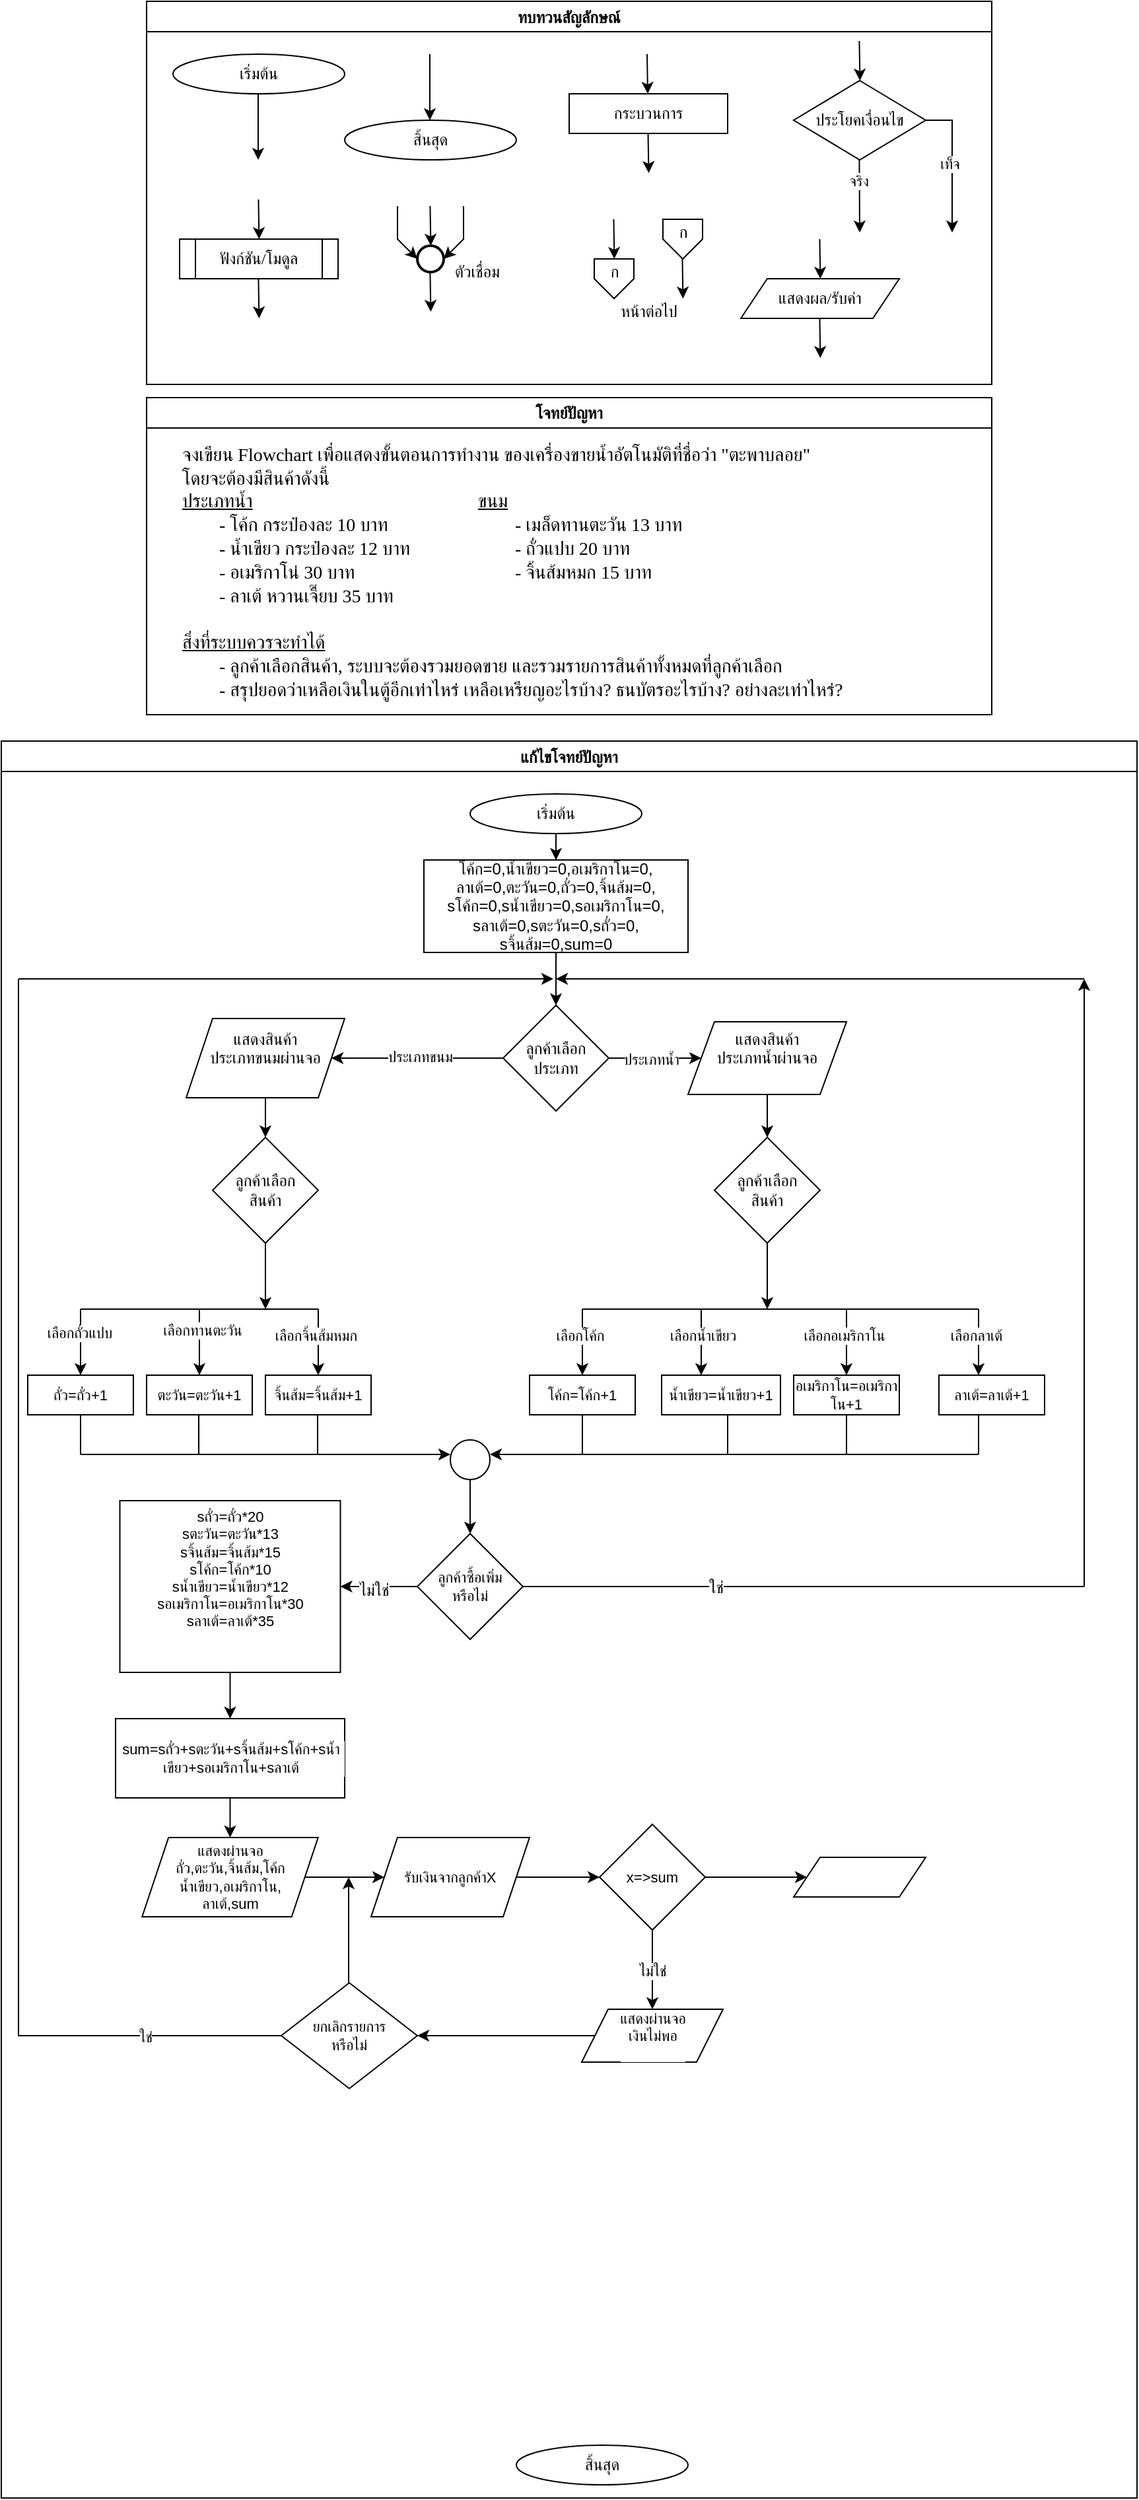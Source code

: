 <mxfile version="28.0.3">
  <diagram id="C5RBs43oDa-KdzZeNtuy" name="Page-1">
    <mxGraphModel dx="2670" dy="782" grid="1" gridSize="10" guides="1" tooltips="1" connect="1" arrows="1" fold="1" page="1" pageScale="1" pageWidth="1169" pageHeight="827" background="#ffffff" math="0" shadow="0">
      <root>
        <mxCell id="WIyWlLk6GJQsqaUBKTNV-0" />
        <mxCell id="WIyWlLk6GJQsqaUBKTNV-1" parent="WIyWlLk6GJQsqaUBKTNV-0" />
        <mxCell id="M7CGMbNuYNeq0SnUNNgH-6" value="ทบทวนสัญลักษณ์" style="swimlane;fontFamily=Sarabun;fontSource=https%3A%2F%2Ffonts.googleapis.com%2Fcss%3Ffamily%3DSarabun;" parent="WIyWlLk6GJQsqaUBKTNV-1" vertex="1">
          <mxGeometry x="-303" y="10" width="640" height="290" as="geometry" />
        </mxCell>
        <mxCell id="M7CGMbNuYNeq0SnUNNgH-2" value="&lt;font data-font-src=&quot;https://fonts.googleapis.com/css?family=Sarabun&quot; face=&quot;Sarabun&quot;&gt;เริ่มต้น&lt;/font&gt;" style="ellipse;whiteSpace=wrap;html=1;" parent="M7CGMbNuYNeq0SnUNNgH-6" vertex="1">
          <mxGeometry x="20" y="40" width="130" height="30" as="geometry" />
        </mxCell>
        <mxCell id="M7CGMbNuYNeq0SnUNNgH-5" value="" style="endArrow=classic;html=1;rounded=0;" parent="M7CGMbNuYNeq0SnUNNgH-6" edge="1">
          <mxGeometry width="50" height="50" relative="1" as="geometry">
            <mxPoint x="84.5" y="70" as="sourcePoint" />
            <mxPoint x="84.5" y="120" as="targetPoint" />
          </mxGeometry>
        </mxCell>
        <mxCell id="M7CGMbNuYNeq0SnUNNgH-3" value="&lt;font face=&quot;Sarabun&quot;&gt;สิ้นสุด&lt;/font&gt;" style="ellipse;whiteSpace=wrap;html=1;" parent="M7CGMbNuYNeq0SnUNNgH-6" vertex="1">
          <mxGeometry x="150" y="90" width="130" height="30" as="geometry" />
        </mxCell>
        <mxCell id="M7CGMbNuYNeq0SnUNNgH-4" value="" style="endArrow=classic;html=1;rounded=0;" parent="M7CGMbNuYNeq0SnUNNgH-6" edge="1">
          <mxGeometry width="50" height="50" relative="1" as="geometry">
            <mxPoint x="214.5" y="40" as="sourcePoint" />
            <mxPoint x="214.5" y="90" as="targetPoint" />
          </mxGeometry>
        </mxCell>
        <mxCell id="mvioNwK95yMqdUQ73LqQ-0" value="กระบวนการ" style="rounded=0;whiteSpace=wrap;html=1;fontFamily=Sarabun;fontSource=https%3A%2F%2Ffonts.googleapis.com%2Fcss%3Ffamily%3DSarabun;" parent="M7CGMbNuYNeq0SnUNNgH-6" vertex="1">
          <mxGeometry x="320" y="70" width="120" height="30" as="geometry" />
        </mxCell>
        <mxCell id="mvioNwK95yMqdUQ73LqQ-1" value="" style="endArrow=classic;html=1;rounded=0;" parent="M7CGMbNuYNeq0SnUNNgH-6" edge="1">
          <mxGeometry width="50" height="50" relative="1" as="geometry">
            <mxPoint x="379" y="40" as="sourcePoint" />
            <mxPoint x="379.5" y="70" as="targetPoint" />
          </mxGeometry>
        </mxCell>
        <mxCell id="mvioNwK95yMqdUQ73LqQ-2" value="" style="endArrow=classic;html=1;rounded=0;" parent="M7CGMbNuYNeq0SnUNNgH-6" edge="1">
          <mxGeometry width="50" height="50" relative="1" as="geometry">
            <mxPoint x="379.75" y="100" as="sourcePoint" />
            <mxPoint x="380.25" y="130" as="targetPoint" />
          </mxGeometry>
        </mxCell>
        <mxCell id="mvioNwK95yMqdUQ73LqQ-3" value="ประโยคเงื่อนไข" style="rhombus;whiteSpace=wrap;html=1;fontFamily=Sarabun;fontSource=https%3A%2F%2Ffonts.googleapis.com%2Fcss%3Ffamily%3DSarabun;" parent="M7CGMbNuYNeq0SnUNNgH-6" vertex="1">
          <mxGeometry x="490" y="60" width="100" height="60" as="geometry" />
        </mxCell>
        <mxCell id="mvioNwK95yMqdUQ73LqQ-4" value="" style="endArrow=classic;html=1;rounded=0;" parent="M7CGMbNuYNeq0SnUNNgH-6" edge="1">
          <mxGeometry width="50" height="50" relative="1" as="geometry">
            <mxPoint x="539.71" y="30" as="sourcePoint" />
            <mxPoint x="540.21" y="60" as="targetPoint" />
          </mxGeometry>
        </mxCell>
        <mxCell id="mvioNwK95yMqdUQ73LqQ-5" value="" style="endArrow=classic;html=1;rounded=0;" parent="M7CGMbNuYNeq0SnUNNgH-6" edge="1">
          <mxGeometry width="50" height="50" relative="1" as="geometry">
            <mxPoint x="539.71" y="120" as="sourcePoint" />
            <mxPoint x="540" y="175" as="targetPoint" />
          </mxGeometry>
        </mxCell>
        <mxCell id="mvioNwK95yMqdUQ73LqQ-7" value="จริง" style="edgeLabel;html=1;align=center;verticalAlign=middle;resizable=0;points=[];fontFamily=Sarabun;fontSource=https%3A%2F%2Ffonts.googleapis.com%2Fcss%3Ffamily%3DSarabun;" parent="mvioNwK95yMqdUQ73LqQ-5" vertex="1" connectable="0">
          <mxGeometry x="-0.414" y="-1" relative="1" as="geometry">
            <mxPoint as="offset" />
          </mxGeometry>
        </mxCell>
        <mxCell id="mvioNwK95yMqdUQ73LqQ-6" value="" style="endArrow=classic;html=1;rounded=0;exitX=1;exitY=0.5;exitDx=0;exitDy=0;" parent="M7CGMbNuYNeq0SnUNNgH-6" source="mvioNwK95yMqdUQ73LqQ-3" edge="1">
          <mxGeometry width="50" height="50" relative="1" as="geometry">
            <mxPoint x="620" y="95" as="sourcePoint" />
            <mxPoint x="610" y="175" as="targetPoint" />
            <Array as="points">
              <mxPoint x="610" y="90" />
            </Array>
          </mxGeometry>
        </mxCell>
        <mxCell id="mvioNwK95yMqdUQ73LqQ-8" value="&lt;font data-font-src=&quot;https://fonts.googleapis.com/css?family=Sarabun&quot; face=&quot;Sarabun&quot;&gt;เท็จ&lt;/font&gt;" style="edgeLabel;html=1;align=center;verticalAlign=middle;resizable=0;points=[];" parent="mvioNwK95yMqdUQ73LqQ-6" vertex="1" connectable="0">
          <mxGeometry x="-0.002" y="-2" relative="1" as="geometry">
            <mxPoint as="offset" />
          </mxGeometry>
        </mxCell>
        <mxCell id="mvioNwK95yMqdUQ73LqQ-9" value="&lt;font data-font-src=&quot;https://fonts.googleapis.com/css?family=Sarabun&quot; face=&quot;Sarabun&quot;&gt;ฟังก์ชัน/โมดูล&lt;/font&gt;" style="shape=process;whiteSpace=wrap;html=1;backgroundOutline=1;" parent="M7CGMbNuYNeq0SnUNNgH-6" vertex="1">
          <mxGeometry x="25" y="180" width="120" height="30" as="geometry" />
        </mxCell>
        <mxCell id="mvioNwK95yMqdUQ73LqQ-11" value="" style="endArrow=classic;html=1;rounded=0;" parent="M7CGMbNuYNeq0SnUNNgH-6" edge="1">
          <mxGeometry width="50" height="50" relative="1" as="geometry">
            <mxPoint x="84.71" y="150" as="sourcePoint" />
            <mxPoint x="85.21" y="180" as="targetPoint" />
          </mxGeometry>
        </mxCell>
        <mxCell id="mvioNwK95yMqdUQ73LqQ-12" value="" style="endArrow=classic;html=1;rounded=0;" parent="M7CGMbNuYNeq0SnUNNgH-6" edge="1">
          <mxGeometry width="50" height="50" relative="1" as="geometry">
            <mxPoint x="84.71" y="210" as="sourcePoint" />
            <mxPoint x="85.21" y="240" as="targetPoint" />
          </mxGeometry>
        </mxCell>
        <mxCell id="mvioNwK95yMqdUQ73LqQ-13" value="" style="strokeWidth=2;html=1;shape=mxgraph.flowchart.start_2;whiteSpace=wrap;" parent="M7CGMbNuYNeq0SnUNNgH-6" vertex="1">
          <mxGeometry x="205" y="185" width="20" height="20" as="geometry" />
        </mxCell>
        <mxCell id="mvioNwK95yMqdUQ73LqQ-16" value="" style="endArrow=classic;html=1;rounded=0;" parent="M7CGMbNuYNeq0SnUNNgH-6" edge="1">
          <mxGeometry width="50" height="50" relative="1" as="geometry">
            <mxPoint x="214.71" y="155" as="sourcePoint" />
            <mxPoint x="215.21" y="185" as="targetPoint" />
          </mxGeometry>
        </mxCell>
        <mxCell id="mvioNwK95yMqdUQ73LqQ-17" value="" style="endArrow=classic;html=1;rounded=0;entryX=0;entryY=0.5;entryDx=0;entryDy=0;entryPerimeter=0;" parent="M7CGMbNuYNeq0SnUNNgH-6" target="mvioNwK95yMqdUQ73LqQ-13" edge="1">
          <mxGeometry width="50" height="50" relative="1" as="geometry">
            <mxPoint x="190.0" y="155" as="sourcePoint" />
            <mxPoint x="190.5" y="185" as="targetPoint" />
            <Array as="points">
              <mxPoint x="190" y="180" />
            </Array>
          </mxGeometry>
        </mxCell>
        <mxCell id="mvioNwK95yMqdUQ73LqQ-18" value="" style="endArrow=classic;html=1;rounded=0;entryX=1;entryY=0.5;entryDx=0;entryDy=0;entryPerimeter=0;" parent="M7CGMbNuYNeq0SnUNNgH-6" target="mvioNwK95yMqdUQ73LqQ-13" edge="1">
          <mxGeometry width="50" height="50" relative="1" as="geometry">
            <mxPoint x="240.0" y="155" as="sourcePoint" />
            <mxPoint x="240.5" y="185" as="targetPoint" />
            <Array as="points">
              <mxPoint x="240" y="180" />
            </Array>
          </mxGeometry>
        </mxCell>
        <mxCell id="mvioNwK95yMqdUQ73LqQ-19" value="" style="endArrow=classic;html=1;rounded=0;" parent="M7CGMbNuYNeq0SnUNNgH-6" edge="1">
          <mxGeometry width="50" height="50" relative="1" as="geometry">
            <mxPoint x="214.71" y="205" as="sourcePoint" />
            <mxPoint x="215.21" y="235" as="targetPoint" />
          </mxGeometry>
        </mxCell>
        <mxCell id="mvioNwK95yMqdUQ73LqQ-20" value="&lt;font data-font-src=&quot;https://fonts.googleapis.com/css?family=Sarabun&quot; face=&quot;Sarabun&quot;&gt;ตัวเชื่อม&lt;/font&gt;" style="text;html=1;align=center;verticalAlign=middle;resizable=0;points=[];autosize=1;strokeColor=none;fillColor=none;" parent="M7CGMbNuYNeq0SnUNNgH-6" vertex="1">
          <mxGeometry x="220" y="190" width="60" height="30" as="geometry" />
        </mxCell>
        <mxCell id="mvioNwK95yMqdUQ73LqQ-25" value="" style="endArrow=classic;html=1;rounded=0;" parent="M7CGMbNuYNeq0SnUNNgH-6" edge="1">
          <mxGeometry width="50" height="50" relative="1" as="geometry">
            <mxPoint x="353.71" y="165" as="sourcePoint" />
            <mxPoint x="354.21" y="195" as="targetPoint" />
          </mxGeometry>
        </mxCell>
        <mxCell id="mvioNwK95yMqdUQ73LqQ-21" value="" style="verticalLabelPosition=bottom;verticalAlign=top;html=1;shape=offPageConnector;rounded=0;size=0.5;" parent="M7CGMbNuYNeq0SnUNNgH-6" vertex="1">
          <mxGeometry x="339" y="195" width="30" height="30" as="geometry" />
        </mxCell>
        <mxCell id="mvioNwK95yMqdUQ73LqQ-26" value="" style="endArrow=classic;html=1;rounded=0;" parent="M7CGMbNuYNeq0SnUNNgH-6" edge="1">
          <mxGeometry width="50" height="50" relative="1" as="geometry">
            <mxPoint x="405.71" y="195" as="sourcePoint" />
            <mxPoint x="406.21" y="225" as="targetPoint" />
          </mxGeometry>
        </mxCell>
        <mxCell id="mvioNwK95yMqdUQ73LqQ-27" value="" style="verticalLabelPosition=bottom;verticalAlign=top;html=1;shape=offPageConnector;rounded=0;size=0.5;" parent="M7CGMbNuYNeq0SnUNNgH-6" vertex="1">
          <mxGeometry x="391" y="165" width="30" height="30" as="geometry" />
        </mxCell>
        <mxCell id="mvioNwK95yMqdUQ73LqQ-28" value="หน้าต่อไป" style="text;html=1;align=center;verticalAlign=middle;resizable=0;points=[];autosize=1;strokeColor=none;fillColor=none;fontFamily=Sarabun;fontSource=https%3A%2F%2Ffonts.googleapis.com%2Fcss%3Ffamily%3DSarabun;" parent="M7CGMbNuYNeq0SnUNNgH-6" vertex="1">
          <mxGeometry x="345" y="220" width="70" height="30" as="geometry" />
        </mxCell>
        <mxCell id="mvioNwK95yMqdUQ73LqQ-29" value="ก" style="text;html=1;align=center;verticalAlign=middle;resizable=0;points=[];autosize=1;strokeColor=none;fillColor=none;fontFamily=Sarabun;fontSource=https%3A%2F%2Ffonts.googleapis.com%2Fcss%3Ffamily%3DSarabun;" parent="M7CGMbNuYNeq0SnUNNgH-6" vertex="1">
          <mxGeometry x="339" y="190" width="30" height="30" as="geometry" />
        </mxCell>
        <mxCell id="mvioNwK95yMqdUQ73LqQ-30" value="ก" style="text;html=1;align=center;verticalAlign=middle;resizable=0;points=[];autosize=1;strokeColor=none;fillColor=none;fontFamily=Sarabun;fontSource=https%3A%2F%2Ffonts.googleapis.com%2Fcss%3Ffamily%3DSarabun;" parent="M7CGMbNuYNeq0SnUNNgH-6" vertex="1">
          <mxGeometry x="391" y="160" width="30" height="30" as="geometry" />
        </mxCell>
        <mxCell id="mvioNwK95yMqdUQ73LqQ-32" value="แสดงผล/รับค่า" style="shape=parallelogram;perimeter=parallelogramPerimeter;whiteSpace=wrap;html=1;fixedSize=1;fontFamily=Sarabun;fontSource=https%3A%2F%2Ffonts.googleapis.com%2Fcss%3Ffamily%3DSarabun;" parent="M7CGMbNuYNeq0SnUNNgH-6" vertex="1">
          <mxGeometry x="450" y="210" width="120" height="30" as="geometry" />
        </mxCell>
        <mxCell id="mvioNwK95yMqdUQ73LqQ-33" value="" style="endArrow=classic;html=1;rounded=0;" parent="M7CGMbNuYNeq0SnUNNgH-6" edge="1">
          <mxGeometry width="50" height="50" relative="1" as="geometry">
            <mxPoint x="509.71" y="180" as="sourcePoint" />
            <mxPoint x="510.21" y="210" as="targetPoint" />
          </mxGeometry>
        </mxCell>
        <mxCell id="mvioNwK95yMqdUQ73LqQ-34" value="" style="endArrow=classic;html=1;rounded=0;" parent="M7CGMbNuYNeq0SnUNNgH-6" edge="1">
          <mxGeometry width="50" height="50" relative="1" as="geometry">
            <mxPoint x="509.71" y="240" as="sourcePoint" />
            <mxPoint x="510.21" y="270" as="targetPoint" />
          </mxGeometry>
        </mxCell>
        <mxCell id="mvioNwK95yMqdUQ73LqQ-36" value="แก้ไขโจทย์ปัญหา" style="swimlane;fontFamily=Sarabun;fontSource=https%3A%2F%2Ffonts.googleapis.com%2Fcss%3Ffamily%3DSarabun;" parent="WIyWlLk6GJQsqaUBKTNV-1" vertex="1">
          <mxGeometry x="-413" y="570" width="860" height="1330" as="geometry" />
        </mxCell>
        <mxCell id="Q01VdsWNW5kN2ETH4xm1-1" value="" style="edgeStyle=orthogonalEdgeStyle;rounded=0;orthogonalLoop=1;jettySize=auto;html=1;" edge="1" parent="mvioNwK95yMqdUQ73LqQ-36" source="mvioNwK95yMqdUQ73LqQ-35" target="Q01VdsWNW5kN2ETH4xm1-0">
          <mxGeometry relative="1" as="geometry" />
        </mxCell>
        <mxCell id="mvioNwK95yMqdUQ73LqQ-35" value="&lt;font data-font-src=&quot;https://fonts.googleapis.com/css?family=Sarabun&quot; face=&quot;Sarabun&quot;&gt;เริ่มต้น&lt;/font&gt;" style="ellipse;whiteSpace=wrap;html=1;" parent="mvioNwK95yMqdUQ73LqQ-36" vertex="1">
          <mxGeometry x="355" y="40" width="130" height="30" as="geometry" />
        </mxCell>
        <mxCell id="mvioNwK95yMqdUQ73LqQ-69" value="&lt;font face=&quot;Sarabun&quot;&gt;สิ้นสุด&lt;/font&gt;" style="ellipse;whiteSpace=wrap;html=1;" parent="mvioNwK95yMqdUQ73LqQ-36" vertex="1">
          <mxGeometry x="390" y="1290" width="130" height="30" as="geometry" />
        </mxCell>
        <mxCell id="Q01VdsWNW5kN2ETH4xm1-3" value="" style="edgeStyle=orthogonalEdgeStyle;rounded=0;orthogonalLoop=1;jettySize=auto;html=1;" edge="1" parent="mvioNwK95yMqdUQ73LqQ-36" source="Q01VdsWNW5kN2ETH4xm1-0" target="Q01VdsWNW5kN2ETH4xm1-2">
          <mxGeometry relative="1" as="geometry" />
        </mxCell>
        <mxCell id="Q01VdsWNW5kN2ETH4xm1-0" value="&lt;div&gt;&lt;br&gt;&lt;/div&gt;&lt;div&gt;&lt;span style=&quot;background-color: transparent; color: light-dark(rgb(0, 0, 0), rgb(255, 255, 255));&quot;&gt;โค้ก=0,&lt;/span&gt;&lt;span style=&quot;background-color: transparent; color: light-dark(rgb(0, 0, 0), rgb(255, 255, 255));&quot;&gt;น้ำเขียว=0,&lt;/span&gt;&lt;span style=&quot;background-color: transparent; color: light-dark(rgb(0, 0, 0), rgb(255, 255, 255));&quot;&gt;อเมริกาโน=0,&lt;/span&gt;&lt;/div&gt;&lt;div&gt;ลาเต้=0,ตะวัน=0,ถั่ว=0,จิ้นส้ม=0,&lt;/div&gt;&lt;div&gt;sโค้ก=0,sน้ำเขียว=0,sอเมริกาโน=0,&lt;/div&gt;&lt;div&gt;sลาเต้=0,sตะวัน=0,sถั่ว=0,&lt;/div&gt;&lt;div&gt;sจิ้นส้ม=0,sum=0&lt;/div&gt;&lt;div&gt;&lt;div&gt;&lt;div&gt;&lt;br&gt;&lt;/div&gt;&lt;/div&gt;&lt;/div&gt;" style="whiteSpace=wrap;html=1;" vertex="1" parent="mvioNwK95yMqdUQ73LqQ-36">
          <mxGeometry x="320" y="90" width="200" height="70" as="geometry" />
        </mxCell>
        <mxCell id="Q01VdsWNW5kN2ETH4xm1-8" value="" style="edgeStyle=orthogonalEdgeStyle;rounded=0;orthogonalLoop=1;jettySize=auto;html=1;" edge="1" parent="mvioNwK95yMqdUQ73LqQ-36" source="Q01VdsWNW5kN2ETH4xm1-2" target="Q01VdsWNW5kN2ETH4xm1-7">
          <mxGeometry relative="1" as="geometry" />
        </mxCell>
        <mxCell id="Q01VdsWNW5kN2ETH4xm1-9" value="ประเภทขนม" style="edgeLabel;html=1;align=center;verticalAlign=middle;resizable=0;points=[];" vertex="1" connectable="0" parent="Q01VdsWNW5kN2ETH4xm1-8">
          <mxGeometry x="-0.029" y="-1" relative="1" as="geometry">
            <mxPoint as="offset" />
          </mxGeometry>
        </mxCell>
        <mxCell id="Q01VdsWNW5kN2ETH4xm1-65" value="" style="edgeStyle=none;shape=connector;rounded=0;orthogonalLoop=1;jettySize=auto;html=1;strokeColor=default;align=center;verticalAlign=middle;fontFamily=Helvetica;fontSize=11;fontColor=default;labelBackgroundColor=default;endArrow=classic;endFill=1;" edge="1" parent="mvioNwK95yMqdUQ73LqQ-36" source="Q01VdsWNW5kN2ETH4xm1-2" target="Q01VdsWNW5kN2ETH4xm1-64">
          <mxGeometry relative="1" as="geometry" />
        </mxCell>
        <mxCell id="Q01VdsWNW5kN2ETH4xm1-87" value="ประเภทน้ำ" style="edgeLabel;html=1;align=center;verticalAlign=middle;resizable=0;points=[];fontFamily=Helvetica;fontSize=11;fontColor=default;labelBackgroundColor=default;" vertex="1" connectable="0" parent="Q01VdsWNW5kN2ETH4xm1-65">
          <mxGeometry x="-0.086" y="-1" relative="1" as="geometry">
            <mxPoint as="offset" />
          </mxGeometry>
        </mxCell>
        <mxCell id="Q01VdsWNW5kN2ETH4xm1-2" value="ลูกค้าเลือก&lt;div&gt;ประเภท&lt;/div&gt;" style="rhombus;whiteSpace=wrap;html=1;" vertex="1" parent="mvioNwK95yMqdUQ73LqQ-36">
          <mxGeometry x="380" y="200" width="80" height="80" as="geometry" />
        </mxCell>
        <mxCell id="Q01VdsWNW5kN2ETH4xm1-11" value="" style="edgeStyle=orthogonalEdgeStyle;rounded=0;orthogonalLoop=1;jettySize=auto;html=1;" edge="1" parent="mvioNwK95yMqdUQ73LqQ-36" source="Q01VdsWNW5kN2ETH4xm1-7" target="Q01VdsWNW5kN2ETH4xm1-10">
          <mxGeometry relative="1" as="geometry" />
        </mxCell>
        <mxCell id="Q01VdsWNW5kN2ETH4xm1-7" value="แสดงสินค้า&lt;div&gt;ประเภทขนมผ่านจอ&lt;div&gt;&lt;br&gt;&lt;/div&gt;&lt;/div&gt;" style="shape=parallelogram;perimeter=parallelogramPerimeter;whiteSpace=wrap;html=1;fixedSize=1;" vertex="1" parent="mvioNwK95yMqdUQ73LqQ-36">
          <mxGeometry x="140" y="210" width="120" height="60" as="geometry" />
        </mxCell>
        <mxCell id="Q01VdsWNW5kN2ETH4xm1-10" value="&lt;div&gt;&lt;br&gt;&lt;/div&gt;ลูกค้าเลือก&lt;div&gt;สินค้า&lt;br&gt;&lt;div&gt;&lt;br&gt;&lt;/div&gt;&lt;/div&gt;" style="rhombus;whiteSpace=wrap;html=1;" vertex="1" parent="mvioNwK95yMqdUQ73LqQ-36">
          <mxGeometry x="160" y="300" width="80" height="80" as="geometry" />
        </mxCell>
        <mxCell id="Q01VdsWNW5kN2ETH4xm1-22" value="" style="edgeStyle=orthogonalEdgeStyle;rounded=0;orthogonalLoop=1;jettySize=auto;html=1;" edge="1" parent="mvioNwK95yMqdUQ73LqQ-36" source="Q01VdsWNW5kN2ETH4xm1-10">
          <mxGeometry relative="1" as="geometry">
            <mxPoint x="200" y="430" as="targetPoint" />
          </mxGeometry>
        </mxCell>
        <mxCell id="Q01VdsWNW5kN2ETH4xm1-38" value="" style="endArrow=none;html=1;rounded=0;" edge="1" parent="mvioNwK95yMqdUQ73LqQ-36">
          <mxGeometry width="50" height="50" relative="1" as="geometry">
            <mxPoint x="60" y="430" as="sourcePoint" />
            <mxPoint x="240" y="430" as="targetPoint" />
            <Array as="points" />
          </mxGeometry>
        </mxCell>
        <mxCell id="Q01VdsWNW5kN2ETH4xm1-39" value="" style="endArrow=classic;html=1;rounded=0;" edge="1" parent="mvioNwK95yMqdUQ73LqQ-36" target="Q01VdsWNW5kN2ETH4xm1-43">
          <mxGeometry width="50" height="50" relative="1" as="geometry">
            <mxPoint x="60" y="430" as="sourcePoint" />
            <mxPoint x="60" y="470" as="targetPoint" />
            <Array as="points">
              <mxPoint x="60" y="470" />
            </Array>
          </mxGeometry>
        </mxCell>
        <mxCell id="Q01VdsWNW5kN2ETH4xm1-52" value="เลือกถั่วแปบ" style="edgeLabel;html=1;align=center;verticalAlign=middle;resizable=0;points=[];fontFamily=Helvetica;fontSize=11;fontColor=default;labelBackgroundColor=default;" vertex="1" connectable="0" parent="Q01VdsWNW5kN2ETH4xm1-39">
          <mxGeometry x="-0.28" y="-1" relative="1" as="geometry">
            <mxPoint as="offset" />
          </mxGeometry>
        </mxCell>
        <mxCell id="Q01VdsWNW5kN2ETH4xm1-41" value="" style="endArrow=classic;html=1;rounded=0;" edge="1" parent="mvioNwK95yMqdUQ73LqQ-36" target="Q01VdsWNW5kN2ETH4xm1-45">
          <mxGeometry width="50" height="50" relative="1" as="geometry">
            <mxPoint x="150" y="430" as="sourcePoint" />
            <mxPoint x="140" y="470" as="targetPoint" />
            <Array as="points">
              <mxPoint x="150" y="440" />
              <mxPoint x="150" y="460" />
            </Array>
          </mxGeometry>
        </mxCell>
        <mxCell id="Q01VdsWNW5kN2ETH4xm1-53" value="เลือกทานตะวัน" style="edgeLabel;html=1;align=center;verticalAlign=middle;resizable=0;points=[];fontFamily=Helvetica;fontSize=11;fontColor=default;labelBackgroundColor=default;" vertex="1" connectable="0" parent="Q01VdsWNW5kN2ETH4xm1-41">
          <mxGeometry x="-0.36" y="2" relative="1" as="geometry">
            <mxPoint as="offset" />
          </mxGeometry>
        </mxCell>
        <mxCell id="Q01VdsWNW5kN2ETH4xm1-42" value="" style="endArrow=classic;html=1;rounded=0;" edge="1" parent="mvioNwK95yMqdUQ73LqQ-36" target="Q01VdsWNW5kN2ETH4xm1-51">
          <mxGeometry width="50" height="50" relative="1" as="geometry">
            <mxPoint x="240" y="430" as="sourcePoint" />
            <mxPoint x="240" y="470" as="targetPoint" />
            <Array as="points">
              <mxPoint x="240" y="470" />
            </Array>
          </mxGeometry>
        </mxCell>
        <mxCell id="Q01VdsWNW5kN2ETH4xm1-54" value="เลือกจิ้นส้มหมก" style="edgeLabel;html=1;align=center;verticalAlign=middle;resizable=0;points=[];fontFamily=Helvetica;fontSize=11;fontColor=default;labelBackgroundColor=default;" vertex="1" connectable="0" parent="Q01VdsWNW5kN2ETH4xm1-42">
          <mxGeometry x="-0.2" y="-2" relative="1" as="geometry">
            <mxPoint as="offset" />
          </mxGeometry>
        </mxCell>
        <mxCell id="Q01VdsWNW5kN2ETH4xm1-89" value="" style="edgeStyle=none;shape=connector;rounded=0;orthogonalLoop=1;jettySize=auto;html=1;strokeColor=default;align=center;verticalAlign=middle;fontFamily=Helvetica;fontSize=11;fontColor=default;labelBackgroundColor=default;endArrow=none;fontStyle=1" edge="1" parent="mvioNwK95yMqdUQ73LqQ-36" source="Q01VdsWNW5kN2ETH4xm1-43">
          <mxGeometry relative="1" as="geometry">
            <mxPoint x="60" y="540" as="targetPoint" />
          </mxGeometry>
        </mxCell>
        <mxCell id="Q01VdsWNW5kN2ETH4xm1-43" value="ถั่ว=ถั่ว+1" style="rounded=0;whiteSpace=wrap;html=1;fontFamily=Helvetica;fontSize=11;fontColor=default;labelBackgroundColor=default;" vertex="1" parent="mvioNwK95yMqdUQ73LqQ-36">
          <mxGeometry x="20" y="480" width="80" height="30" as="geometry" />
        </mxCell>
        <mxCell id="Q01VdsWNW5kN2ETH4xm1-45" value="ตะวัน=ตะวัน+1" style="rounded=0;whiteSpace=wrap;html=1;fontFamily=Helvetica;fontSize=11;fontColor=default;labelBackgroundColor=default;" vertex="1" parent="mvioNwK95yMqdUQ73LqQ-36">
          <mxGeometry x="110" y="480" width="80" height="30" as="geometry" />
        </mxCell>
        <mxCell id="Q01VdsWNW5kN2ETH4xm1-51" value="จิ้นส้ม=จิ้นส้ม+1" style="rounded=0;whiteSpace=wrap;html=1;fontFamily=Helvetica;fontSize=11;fontColor=default;labelBackgroundColor=default;" vertex="1" parent="mvioNwK95yMqdUQ73LqQ-36">
          <mxGeometry x="200" y="480" width="80" height="30" as="geometry" />
        </mxCell>
        <mxCell id="Q01VdsWNW5kN2ETH4xm1-67" value="" style="edgeStyle=none;shape=connector;rounded=0;orthogonalLoop=1;jettySize=auto;html=1;strokeColor=default;align=center;verticalAlign=middle;fontFamily=Helvetica;fontSize=11;fontColor=default;labelBackgroundColor=default;endArrow=classic;endFill=1;" edge="1" parent="mvioNwK95yMqdUQ73LqQ-36" source="Q01VdsWNW5kN2ETH4xm1-64" target="Q01VdsWNW5kN2ETH4xm1-66">
          <mxGeometry relative="1" as="geometry" />
        </mxCell>
        <mxCell id="Q01VdsWNW5kN2ETH4xm1-64" value="&lt;div&gt;&lt;span style=&quot;background-color: transparent; color: light-dark(rgb(0, 0, 0), rgb(255, 255, 255));&quot;&gt;แสดงสินค้า&lt;/span&gt;&lt;/div&gt;&lt;div&gt;&lt;span style=&quot;background-color: transparent; color: light-dark(rgb(0, 0, 0), rgb(255, 255, 255));&quot;&gt;ประเภทน้ำผ่านจอ&lt;/span&gt;&lt;/div&gt;&lt;div&gt;&lt;br&gt;&lt;/div&gt;" style="shape=parallelogram;perimeter=parallelogramPerimeter;whiteSpace=wrap;html=1;fixedSize=1;" vertex="1" parent="mvioNwK95yMqdUQ73LqQ-36">
          <mxGeometry x="520" y="212.5" width="120" height="55" as="geometry" />
        </mxCell>
        <mxCell id="Q01VdsWNW5kN2ETH4xm1-69" value="" style="edgeStyle=none;shape=connector;rounded=0;orthogonalLoop=1;jettySize=auto;html=1;strokeColor=default;align=center;verticalAlign=middle;fontFamily=Helvetica;fontSize=11;fontColor=default;labelBackgroundColor=default;endArrow=classic;endFill=1;" edge="1" parent="mvioNwK95yMqdUQ73LqQ-36" source="Q01VdsWNW5kN2ETH4xm1-66">
          <mxGeometry relative="1" as="geometry">
            <mxPoint x="580" y="430" as="targetPoint" />
          </mxGeometry>
        </mxCell>
        <mxCell id="Q01VdsWNW5kN2ETH4xm1-66" value="ลูกค้าเลือก&lt;div&gt;สินค้า&lt;/div&gt;" style="rhombus;whiteSpace=wrap;html=1;" vertex="1" parent="mvioNwK95yMqdUQ73LqQ-36">
          <mxGeometry x="540" y="300" width="80" height="80" as="geometry" />
        </mxCell>
        <mxCell id="Q01VdsWNW5kN2ETH4xm1-70" value="" style="endArrow=none;html=1;rounded=0;" edge="1" parent="mvioNwK95yMqdUQ73LqQ-36">
          <mxGeometry width="50" height="50" relative="1" as="geometry">
            <mxPoint x="440" y="430" as="sourcePoint" />
            <mxPoint x="740" y="430" as="targetPoint" />
            <Array as="points" />
          </mxGeometry>
        </mxCell>
        <mxCell id="Q01VdsWNW5kN2ETH4xm1-73" value="" style="endArrow=classic;html=1;rounded=0;" edge="1" parent="mvioNwK95yMqdUQ73LqQ-36">
          <mxGeometry width="50" height="50" relative="1" as="geometry">
            <mxPoint x="440" y="430" as="sourcePoint" />
            <mxPoint x="440" y="480" as="targetPoint" />
            <Array as="points">
              <mxPoint x="440" y="470" />
            </Array>
          </mxGeometry>
        </mxCell>
        <mxCell id="Q01VdsWNW5kN2ETH4xm1-74" value="เลือกโค้ก" style="edgeLabel;html=1;align=center;verticalAlign=middle;resizable=0;points=[];fontFamily=Helvetica;fontSize=11;fontColor=default;labelBackgroundColor=default;" vertex="1" connectable="0" parent="Q01VdsWNW5kN2ETH4xm1-73">
          <mxGeometry x="-0.2" y="-2" relative="1" as="geometry">
            <mxPoint as="offset" />
          </mxGeometry>
        </mxCell>
        <mxCell id="Q01VdsWNW5kN2ETH4xm1-75" value="" style="endArrow=classic;html=1;rounded=0;" edge="1" parent="mvioNwK95yMqdUQ73LqQ-36">
          <mxGeometry width="50" height="50" relative="1" as="geometry">
            <mxPoint x="530" y="430" as="sourcePoint" />
            <mxPoint x="530" y="480" as="targetPoint" />
            <Array as="points">
              <mxPoint x="530" y="470" />
            </Array>
          </mxGeometry>
        </mxCell>
        <mxCell id="Q01VdsWNW5kN2ETH4xm1-76" value="&amp;nbsp; เลือกน้ำเขียว" style="edgeLabel;html=1;align=center;verticalAlign=middle;resizable=0;points=[];fontFamily=Helvetica;fontSize=11;fontColor=default;labelBackgroundColor=default;" vertex="1" connectable="0" parent="Q01VdsWNW5kN2ETH4xm1-75">
          <mxGeometry x="-0.2" y="-2" relative="1" as="geometry">
            <mxPoint as="offset" />
          </mxGeometry>
        </mxCell>
        <mxCell id="Q01VdsWNW5kN2ETH4xm1-77" value="" style="endArrow=classic;html=1;rounded=0;" edge="1" parent="mvioNwK95yMqdUQ73LqQ-36">
          <mxGeometry width="50" height="50" relative="1" as="geometry">
            <mxPoint x="640" y="430" as="sourcePoint" />
            <mxPoint x="640" y="480" as="targetPoint" />
            <Array as="points">
              <mxPoint x="640" y="470" />
            </Array>
          </mxGeometry>
        </mxCell>
        <mxCell id="Q01VdsWNW5kN2ETH4xm1-78" value="เลือกอเมริกาโน" style="edgeLabel;html=1;align=center;verticalAlign=middle;resizable=0;points=[];fontFamily=Helvetica;fontSize=11;fontColor=default;labelBackgroundColor=default;" vertex="1" connectable="0" parent="Q01VdsWNW5kN2ETH4xm1-77">
          <mxGeometry x="-0.2" y="-2" relative="1" as="geometry">
            <mxPoint as="offset" />
          </mxGeometry>
        </mxCell>
        <mxCell id="Q01VdsWNW5kN2ETH4xm1-79" value="" style="endArrow=classic;html=1;rounded=0;" edge="1" parent="mvioNwK95yMqdUQ73LqQ-36">
          <mxGeometry width="50" height="50" relative="1" as="geometry">
            <mxPoint x="740" y="430" as="sourcePoint" />
            <mxPoint x="740" y="480" as="targetPoint" />
            <Array as="points">
              <mxPoint x="740" y="470" />
            </Array>
          </mxGeometry>
        </mxCell>
        <mxCell id="Q01VdsWNW5kN2ETH4xm1-80" value="เลือกลาเต้" style="edgeLabel;html=1;align=center;verticalAlign=middle;resizable=0;points=[];fontFamily=Helvetica;fontSize=11;fontColor=default;labelBackgroundColor=default;" vertex="1" connectable="0" parent="Q01VdsWNW5kN2ETH4xm1-79">
          <mxGeometry x="-0.2" y="-2" relative="1" as="geometry">
            <mxPoint as="offset" />
          </mxGeometry>
        </mxCell>
        <mxCell id="Q01VdsWNW5kN2ETH4xm1-81" value="&lt;span style=&quot;text-wrap-mode: nowrap;&quot;&gt;โค้ก&lt;/span&gt;=&lt;span style=&quot;text-wrap-mode: nowrap;&quot;&gt;โค้ก&lt;/span&gt;+1" style="rounded=0;whiteSpace=wrap;html=1;fontFamily=Helvetica;fontSize=11;fontColor=default;labelBackgroundColor=default;" vertex="1" parent="mvioNwK95yMqdUQ73LqQ-36">
          <mxGeometry x="400" y="480" width="80" height="30" as="geometry" />
        </mxCell>
        <mxCell id="Q01VdsWNW5kN2ETH4xm1-82" value="น้ำเขียว=น้ำเขียว+1" style="rounded=0;whiteSpace=wrap;html=1;fontFamily=Helvetica;fontSize=11;fontColor=default;labelBackgroundColor=default;" vertex="1" parent="mvioNwK95yMqdUQ73LqQ-36">
          <mxGeometry x="500" y="480" width="90" height="30" as="geometry" />
        </mxCell>
        <mxCell id="Q01VdsWNW5kN2ETH4xm1-83" value="อเมริกาโน=อเมริกาโน+1" style="rounded=0;whiteSpace=wrap;html=1;fontFamily=Helvetica;fontSize=11;fontColor=default;labelBackgroundColor=default;" vertex="1" parent="mvioNwK95yMqdUQ73LqQ-36">
          <mxGeometry x="600" y="480" width="80" height="30" as="geometry" />
        </mxCell>
        <mxCell id="Q01VdsWNW5kN2ETH4xm1-84" value="ลาเต้=ลาเต้+1" style="rounded=0;whiteSpace=wrap;html=1;fontFamily=Helvetica;fontSize=11;fontColor=default;labelBackgroundColor=default;" vertex="1" parent="mvioNwK95yMqdUQ73LqQ-36">
          <mxGeometry x="710" y="480" width="80" height="30" as="geometry" />
        </mxCell>
        <mxCell id="Q01VdsWNW5kN2ETH4xm1-90" value="" style="edgeStyle=none;shape=connector;rounded=0;orthogonalLoop=1;jettySize=auto;html=1;strokeColor=default;align=center;verticalAlign=middle;fontFamily=Helvetica;fontSize=11;fontColor=default;labelBackgroundColor=default;endArrow=none;" edge="1" parent="mvioNwK95yMqdUQ73LqQ-36">
          <mxGeometry relative="1" as="geometry">
            <mxPoint x="149.5" y="510" as="sourcePoint" />
            <mxPoint x="149.5" y="540" as="targetPoint" />
          </mxGeometry>
        </mxCell>
        <mxCell id="Q01VdsWNW5kN2ETH4xm1-92" value="" style="edgeStyle=none;shape=connector;rounded=0;orthogonalLoop=1;jettySize=auto;html=1;strokeColor=default;align=center;verticalAlign=middle;fontFamily=Helvetica;fontSize=11;fontColor=default;labelBackgroundColor=default;endArrow=none;" edge="1" parent="mvioNwK95yMqdUQ73LqQ-36">
          <mxGeometry relative="1" as="geometry">
            <mxPoint x="239.5" y="510" as="sourcePoint" />
            <mxPoint x="239.5" y="540" as="targetPoint" />
          </mxGeometry>
        </mxCell>
        <mxCell id="Q01VdsWNW5kN2ETH4xm1-94" value="" style="edgeStyle=none;shape=connector;rounded=0;orthogonalLoop=1;jettySize=auto;html=1;strokeColor=default;align=center;verticalAlign=middle;fontFamily=Helvetica;fontSize=11;fontColor=default;labelBackgroundColor=default;endArrow=none;" edge="1" parent="mvioNwK95yMqdUQ73LqQ-36">
          <mxGeometry relative="1" as="geometry">
            <mxPoint x="440" y="510" as="sourcePoint" />
            <mxPoint x="440" y="540" as="targetPoint" />
          </mxGeometry>
        </mxCell>
        <mxCell id="Q01VdsWNW5kN2ETH4xm1-95" value="" style="edgeStyle=none;shape=connector;rounded=0;orthogonalLoop=1;jettySize=auto;html=1;strokeColor=default;align=center;verticalAlign=middle;fontFamily=Helvetica;fontSize=11;fontColor=default;labelBackgroundColor=default;endArrow=none;" edge="1" parent="mvioNwK95yMqdUQ73LqQ-36">
          <mxGeometry relative="1" as="geometry">
            <mxPoint x="550" y="510" as="sourcePoint" />
            <mxPoint x="550" y="540" as="targetPoint" />
          </mxGeometry>
        </mxCell>
        <mxCell id="Q01VdsWNW5kN2ETH4xm1-96" value="" style="edgeStyle=none;shape=connector;rounded=0;orthogonalLoop=1;jettySize=auto;html=1;strokeColor=default;align=center;verticalAlign=middle;fontFamily=Helvetica;fontSize=11;fontColor=default;labelBackgroundColor=default;endArrow=none;" edge="1" parent="mvioNwK95yMqdUQ73LqQ-36">
          <mxGeometry relative="1" as="geometry">
            <mxPoint x="640" y="510" as="sourcePoint" />
            <mxPoint x="640" y="540" as="targetPoint" />
          </mxGeometry>
        </mxCell>
        <mxCell id="Q01VdsWNW5kN2ETH4xm1-98" value="" style="edgeStyle=none;shape=connector;rounded=0;orthogonalLoop=1;jettySize=auto;html=1;strokeColor=default;align=center;verticalAlign=middle;fontFamily=Helvetica;fontSize=11;fontColor=default;labelBackgroundColor=default;endArrow=none;" edge="1" parent="mvioNwK95yMqdUQ73LqQ-36">
          <mxGeometry relative="1" as="geometry">
            <mxPoint x="740" y="510" as="sourcePoint" />
            <mxPoint x="740" y="540" as="targetPoint" />
          </mxGeometry>
        </mxCell>
        <mxCell id="Q01VdsWNW5kN2ETH4xm1-97" value="" style="edgeStyle=none;shape=connector;rounded=0;orthogonalLoop=1;jettySize=auto;html=1;strokeColor=default;align=center;verticalAlign=middle;fontFamily=Helvetica;fontSize=11;fontColor=default;labelBackgroundColor=default;endArrow=classic;endFill=1;" edge="1" parent="mvioNwK95yMqdUQ73LqQ-36">
          <mxGeometry relative="1" as="geometry">
            <mxPoint x="60" y="540" as="sourcePoint" />
            <mxPoint x="340" y="540" as="targetPoint" />
          </mxGeometry>
        </mxCell>
        <mxCell id="Q01VdsWNW5kN2ETH4xm1-100" value="" style="edgeStyle=none;shape=connector;rounded=0;orthogonalLoop=1;jettySize=auto;html=1;strokeColor=default;align=center;verticalAlign=middle;fontFamily=Helvetica;fontSize=11;fontColor=default;labelBackgroundColor=default;endArrow=none;startArrow=classic;startFill=1;" edge="1" parent="mvioNwK95yMqdUQ73LqQ-36">
          <mxGeometry relative="1" as="geometry">
            <mxPoint x="370" y="540" as="sourcePoint" />
            <mxPoint x="740" y="540" as="targetPoint" />
          </mxGeometry>
        </mxCell>
        <mxCell id="Q01VdsWNW5kN2ETH4xm1-104" value="" style="edgeStyle=none;shape=connector;rounded=0;orthogonalLoop=1;jettySize=auto;html=1;strokeColor=default;align=center;verticalAlign=middle;fontFamily=Sarabun;fontSource=https%3A%2F%2Ffonts.googleapis.com%2Fcss%3Ffamily%3DSarabun;fontSize=12;fontColor=default;fontStyle=1;labelBackgroundColor=default;endArrow=classic;endFill=1;" edge="1" parent="mvioNwK95yMqdUQ73LqQ-36" source="Q01VdsWNW5kN2ETH4xm1-101" target="Q01VdsWNW5kN2ETH4xm1-103">
          <mxGeometry relative="1" as="geometry" />
        </mxCell>
        <mxCell id="Q01VdsWNW5kN2ETH4xm1-101" value="" style="ellipse;whiteSpace=wrap;html=1;aspect=fixed;fontFamily=Helvetica;fontSize=11;fontColor=default;labelBackgroundColor=default;" vertex="1" parent="mvioNwK95yMqdUQ73LqQ-36">
          <mxGeometry x="340" y="529" width="30" height="30" as="geometry" />
        </mxCell>
        <mxCell id="Q01VdsWNW5kN2ETH4xm1-106" value="" style="edgeStyle=none;shape=connector;rounded=0;orthogonalLoop=1;jettySize=auto;html=1;strokeColor=default;align=center;verticalAlign=middle;fontFamily=Sarabun;fontSource=https%3A%2F%2Ffonts.googleapis.com%2Fcss%3Ffamily%3DSarabun;fontSize=12;fontColor=default;fontStyle=1;labelBackgroundColor=default;endArrow=none;" edge="1" parent="mvioNwK95yMqdUQ73LqQ-36" source="Q01VdsWNW5kN2ETH4xm1-103">
          <mxGeometry relative="1" as="geometry">
            <mxPoint x="820" y="640" as="targetPoint" />
          </mxGeometry>
        </mxCell>
        <mxCell id="Q01VdsWNW5kN2ETH4xm1-112" value="&lt;span style=&quot;font-weight: normal;&quot;&gt;ใช่&lt;/span&gt;" style="edgeLabel;html=1;align=center;verticalAlign=middle;resizable=0;points=[];strokeColor=default;fontFamily=Sarabun;fontSource=https%3A%2F%2Ffonts.googleapis.com%2Fcss%3Ffamily%3DSarabun;fontSize=12;fontColor=default;fontStyle=1;fillColor=default;" vertex="1" connectable="0" parent="Q01VdsWNW5kN2ETH4xm1-106">
          <mxGeometry x="-0.311" y="-1" relative="1" as="geometry">
            <mxPoint x="-1" as="offset" />
          </mxGeometry>
        </mxCell>
        <mxCell id="Q01VdsWNW5kN2ETH4xm1-113" value="" style="edgeLabel;html=1;align=center;verticalAlign=middle;resizable=0;points=[];strokeColor=default;fontFamily=Sarabun;fontSource=https%3A%2F%2Ffonts.googleapis.com%2Fcss%3Ffamily%3DSarabun;fontSize=12;fontColor=default;fontStyle=1;fillColor=default;" vertex="1" connectable="0" parent="Q01VdsWNW5kN2ETH4xm1-106">
          <mxGeometry x="-0.111" y="-3" relative="1" as="geometry">
            <mxPoint x="-1" as="offset" />
          </mxGeometry>
        </mxCell>
        <mxCell id="Q01VdsWNW5kN2ETH4xm1-117" value="" style="edgeStyle=none;shape=connector;rounded=0;orthogonalLoop=1;jettySize=auto;html=1;strokeColor=default;align=center;verticalAlign=middle;fontFamily=Sarabun;fontSource=https%3A%2F%2Ffonts.googleapis.com%2Fcss%3Ffamily%3DSarabun;fontSize=12;fontColor=default;fontStyle=1;labelBackgroundColor=default;endArrow=classic;startArrow=none;startFill=0;endFill=1;" edge="1" parent="mvioNwK95yMqdUQ73LqQ-36" source="Q01VdsWNW5kN2ETH4xm1-103" target="Q01VdsWNW5kN2ETH4xm1-116">
          <mxGeometry relative="1" as="geometry" />
        </mxCell>
        <mxCell id="Q01VdsWNW5kN2ETH4xm1-118" value="&lt;span style=&quot;&quot;&gt;ไม่ใช่&lt;/span&gt;" style="edgeLabel;html=1;align=center;verticalAlign=middle;resizable=0;points=[];strokeColor=default;fontFamily=Sarabun;fontSource=https%3A%2F%2Ffonts.googleapis.com%2Fcss%3Ffamily%3DSarabun;fontSize=12;fontColor=default;fontStyle=0;fillColor=default;labelBackgroundColor=default;" vertex="1" connectable="0" parent="Q01VdsWNW5kN2ETH4xm1-117">
          <mxGeometry x="0.118" y="3" relative="1" as="geometry">
            <mxPoint x="-1" as="offset" />
          </mxGeometry>
        </mxCell>
        <mxCell id="Q01VdsWNW5kN2ETH4xm1-120" value="" style="edgeLabel;html=1;align=center;verticalAlign=middle;resizable=0;points=[];strokeColor=default;fontFamily=Sarabun;fontSource=https%3A%2F%2Ffonts.googleapis.com%2Fcss%3Ffamily%3DSarabun;fontSize=12;fontColor=default;fontStyle=1;fillColor=default;" vertex="1" connectable="0" parent="Q01VdsWNW5kN2ETH4xm1-117">
          <mxGeometry x="0.078" y="4" relative="1" as="geometry">
            <mxPoint x="-1" as="offset" />
          </mxGeometry>
        </mxCell>
        <mxCell id="Q01VdsWNW5kN2ETH4xm1-103" value="&lt;span&gt;ลูกค้าซื้อเพิ่ม&lt;/span&gt;&lt;div&gt;&lt;span&gt;หรือไม่&lt;/span&gt;&lt;/div&gt;" style="rhombus;whiteSpace=wrap;html=1;fontSize=11;labelBackgroundColor=default;" vertex="1" parent="mvioNwK95yMqdUQ73LqQ-36">
          <mxGeometry x="315" y="600" width="80" height="80" as="geometry" />
        </mxCell>
        <mxCell id="Q01VdsWNW5kN2ETH4xm1-108" value="" style="edgeStyle=none;shape=connector;rounded=0;orthogonalLoop=1;jettySize=auto;html=1;strokeColor=default;align=center;verticalAlign=middle;fontFamily=Sarabun;fontSource=https%3A%2F%2Ffonts.googleapis.com%2Fcss%3Ffamily%3DSarabun;fontSize=12;fontColor=default;fontStyle=1;labelBackgroundColor=default;endArrow=classic;startArrow=none;startFill=0;endFill=1;" edge="1" parent="mvioNwK95yMqdUQ73LqQ-36">
          <mxGeometry relative="1" as="geometry">
            <mxPoint x="820" y="640" as="sourcePoint" />
            <mxPoint x="820" y="180.0" as="targetPoint" />
          </mxGeometry>
        </mxCell>
        <mxCell id="Q01VdsWNW5kN2ETH4xm1-110" value="" style="edgeStyle=none;shape=connector;rounded=0;orthogonalLoop=1;jettySize=auto;html=1;strokeColor=default;align=center;verticalAlign=middle;fontFamily=Sarabun;fontSource=https%3A%2F%2Ffonts.googleapis.com%2Fcss%3Ffamily%3DSarabun;fontSize=12;fontColor=default;fontStyle=1;labelBackgroundColor=default;endArrow=classic;startArrow=none;startFill=0;endFill=1;" edge="1" parent="mvioNwK95yMqdUQ73LqQ-36">
          <mxGeometry relative="1" as="geometry">
            <mxPoint x="820" y="180.0" as="sourcePoint" />
            <mxPoint x="420" y="180" as="targetPoint" />
          </mxGeometry>
        </mxCell>
        <mxCell id="Q01VdsWNW5kN2ETH4xm1-122" value="" style="edgeStyle=none;shape=connector;rounded=0;orthogonalLoop=1;jettySize=auto;html=1;strokeColor=default;align=center;verticalAlign=middle;fontFamily=Sarabun;fontSource=https%3A%2F%2Ffonts.googleapis.com%2Fcss%3Ffamily%3DSarabun;fontSize=12;fontColor=default;fontStyle=1;labelBackgroundColor=default;endArrow=classic;endFill=1;" edge="1" parent="mvioNwK95yMqdUQ73LqQ-36" source="Q01VdsWNW5kN2ETH4xm1-116" target="Q01VdsWNW5kN2ETH4xm1-121">
          <mxGeometry relative="1" as="geometry" />
        </mxCell>
        <mxCell id="Q01VdsWNW5kN2ETH4xm1-116" value="&lt;div&gt;&lt;span style=&quot;background-color: light-dark(#ffffff, var(--ge-dark-color, #121212)); color: light-dark(rgb(0, 0, 0), rgb(255, 255, 255));&quot;&gt;sถั่ว=ถั่ว*20&lt;/span&gt;&lt;/div&gt;&lt;div&gt;&lt;span&gt;sตะวัน=ตะวัน*13&lt;/span&gt;&lt;/div&gt;&lt;div&gt;&lt;span&gt;sจิ้นส้ม=จิ้นส้ม*15&lt;/span&gt;&lt;/div&gt;&lt;div&gt;&lt;span&gt;sโค้ก=โค้ก*10&lt;/span&gt;&lt;/div&gt;&lt;div&gt;&lt;span&gt;sน้ำเขียว=น้ำเขียว*12&lt;/span&gt;&lt;/div&gt;&lt;div&gt;&lt;span&gt;sอเมริกาโน=อเมริกาโน*30&lt;/span&gt;&lt;/div&gt;&lt;div&gt;&lt;span&gt;sลาเต้=ลาเต้*35&lt;/span&gt;&lt;/div&gt;&lt;div&gt;&lt;br&gt;&lt;/div&gt;&lt;div&gt;&lt;br&gt;&lt;/div&gt;" style="whiteSpace=wrap;html=1;fontSize=11;labelBackgroundColor=default;" vertex="1" parent="mvioNwK95yMqdUQ73LqQ-36">
          <mxGeometry x="89.75" y="575" width="167" height="130" as="geometry" />
        </mxCell>
        <mxCell id="Q01VdsWNW5kN2ETH4xm1-124" value="" style="edgeStyle=none;shape=connector;rounded=0;orthogonalLoop=1;jettySize=auto;html=1;strokeColor=default;align=center;verticalAlign=middle;fontFamily=Sarabun;fontSource=https%3A%2F%2Ffonts.googleapis.com%2Fcss%3Ffamily%3DSarabun;fontSize=12;fontColor=default;fontStyle=1;labelBackgroundColor=default;endArrow=classic;endFill=1;" edge="1" parent="mvioNwK95yMqdUQ73LqQ-36" source="Q01VdsWNW5kN2ETH4xm1-121" target="Q01VdsWNW5kN2ETH4xm1-123">
          <mxGeometry relative="1" as="geometry" />
        </mxCell>
        <mxCell id="Q01VdsWNW5kN2ETH4xm1-121" value="sum=&lt;span style=&quot;color: light-dark(rgb(0, 0, 0), rgb(255, 255, 255));&quot;&gt;sถั่ว+&lt;/span&gt;&lt;span style=&quot;color: light-dark(rgb(0, 0, 0), rgb(255, 255, 255));&quot;&gt;sตะวัน+&lt;/span&gt;&lt;span style=&quot;color: light-dark(rgb(0, 0, 0), rgb(255, 255, 255));&quot;&gt;sจิ้นส้ม+&lt;/span&gt;&lt;span style=&quot;color: light-dark(rgb(0, 0, 0), rgb(255, 255, 255));&quot;&gt;sโค้ก+&lt;/span&gt;&lt;span style=&quot;color: light-dark(rgb(0, 0, 0), rgb(255, 255, 255));&quot;&gt;sน้ำเขียว+&lt;/span&gt;&lt;span style=&quot;color: light-dark(rgb(0, 0, 0), rgb(255, 255, 255));&quot;&gt;sอเมริกาโน+&lt;/span&gt;&lt;span style=&quot;color: light-dark(rgb(0, 0, 0), rgb(255, 255, 255));&quot;&gt;sลาเต้&lt;/span&gt;" style="whiteSpace=wrap;html=1;fontSize=11;labelBackgroundColor=default;" vertex="1" parent="mvioNwK95yMqdUQ73LqQ-36">
          <mxGeometry x="86.5" y="740" width="173.5" height="60" as="geometry" />
        </mxCell>
        <mxCell id="Q01VdsWNW5kN2ETH4xm1-126" value="" style="edgeStyle=orthogonalEdgeStyle;rounded=0;orthogonalLoop=1;jettySize=auto;html=1;" edge="1" parent="mvioNwK95yMqdUQ73LqQ-36" source="Q01VdsWNW5kN2ETH4xm1-123" target="Q01VdsWNW5kN2ETH4xm1-125">
          <mxGeometry relative="1" as="geometry" />
        </mxCell>
        <mxCell id="Q01VdsWNW5kN2ETH4xm1-123" value="&lt;div&gt;&lt;div&gt;แสดงผ่านจอ&lt;/div&gt;&lt;/div&gt;&lt;div&gt;ถั่ว,ตะวัน,จิ้นส้ม,โค้ก&lt;/div&gt;&lt;div&gt;น้ำเขียว,อเมริกาโน,&lt;/div&gt;&lt;div&gt;ลาเต้,sum&lt;/div&gt;" style="shape=parallelogram;perimeter=parallelogramPerimeter;whiteSpace=wrap;html=1;fixedSize=1;fontSize=11;labelBackgroundColor=default;" vertex="1" parent="mvioNwK95yMqdUQ73LqQ-36">
          <mxGeometry x="106.62" y="830" width="133.25" height="60" as="geometry" />
        </mxCell>
        <mxCell id="Q01VdsWNW5kN2ETH4xm1-128" value="" style="edgeStyle=orthogonalEdgeStyle;rounded=0;orthogonalLoop=1;jettySize=auto;html=1;" edge="1" parent="mvioNwK95yMqdUQ73LqQ-36" source="Q01VdsWNW5kN2ETH4xm1-125" target="Q01VdsWNW5kN2ETH4xm1-127">
          <mxGeometry relative="1" as="geometry" />
        </mxCell>
        <mxCell id="Q01VdsWNW5kN2ETH4xm1-125" value="รับเงินจากลูกค้าX" style="shape=parallelogram;perimeter=parallelogramPerimeter;whiteSpace=wrap;html=1;fixedSize=1;fontSize=11;labelBackgroundColor=default;" vertex="1" parent="mvioNwK95yMqdUQ73LqQ-36">
          <mxGeometry x="279.995" y="830" width="120" height="60" as="geometry" />
        </mxCell>
        <mxCell id="Q01VdsWNW5kN2ETH4xm1-147" value="" style="edgeStyle=orthogonalEdgeStyle;rounded=0;orthogonalLoop=1;jettySize=auto;html=1;" edge="1" parent="mvioNwK95yMqdUQ73LqQ-36" source="Q01VdsWNW5kN2ETH4xm1-127" target="Q01VdsWNW5kN2ETH4xm1-146">
          <mxGeometry relative="1" as="geometry">
            <Array as="points">
              <mxPoint x="513" y="973" />
            </Array>
          </mxGeometry>
        </mxCell>
        <mxCell id="Q01VdsWNW5kN2ETH4xm1-148" value="ไม่ใช่" style="edgeLabel;html=1;align=center;verticalAlign=middle;resizable=0;points=[];" vertex="1" connectable="0" parent="Q01VdsWNW5kN2ETH4xm1-147">
          <mxGeometry x="-0.09" y="1" relative="1" as="geometry">
            <mxPoint x="-1" y="3" as="offset" />
          </mxGeometry>
        </mxCell>
        <mxCell id="Q01VdsWNW5kN2ETH4xm1-172" value="" style="edgeStyle=orthogonalEdgeStyle;rounded=0;orthogonalLoop=1;jettySize=auto;html=1;" edge="1" parent="mvioNwK95yMqdUQ73LqQ-36" source="Q01VdsWNW5kN2ETH4xm1-127" target="Q01VdsWNW5kN2ETH4xm1-171">
          <mxGeometry relative="1" as="geometry" />
        </mxCell>
        <mxCell id="Q01VdsWNW5kN2ETH4xm1-127" value="x=&amp;gt;sum" style="rhombus;whiteSpace=wrap;html=1;fontSize=11;labelBackgroundColor=default;" vertex="1" parent="mvioNwK95yMqdUQ73LqQ-36">
          <mxGeometry x="453.005" y="820" width="80" height="80" as="geometry" />
        </mxCell>
        <mxCell id="Q01VdsWNW5kN2ETH4xm1-150" value="" style="edgeStyle=orthogonalEdgeStyle;rounded=0;orthogonalLoop=1;jettySize=auto;html=1;" edge="1" parent="mvioNwK95yMqdUQ73LqQ-36" source="Q01VdsWNW5kN2ETH4xm1-146" target="Q01VdsWNW5kN2ETH4xm1-149">
          <mxGeometry relative="1" as="geometry" />
        </mxCell>
        <mxCell id="Q01VdsWNW5kN2ETH4xm1-146" value="แสดงผ่านจอ&lt;div&gt;เงินไม่พอ&lt;br&gt;&lt;div&gt;&lt;br&gt;&lt;/div&gt;&lt;/div&gt;" style="shape=parallelogram;perimeter=parallelogramPerimeter;whiteSpace=wrap;html=1;fixedSize=1;fontSize=11;labelBackgroundColor=default;" vertex="1" parent="mvioNwK95yMqdUQ73LqQ-36">
          <mxGeometry x="439.51" y="960" width="107" height="40" as="geometry" />
        </mxCell>
        <mxCell id="Q01VdsWNW5kN2ETH4xm1-162" value="" style="edgeStyle=orthogonalEdgeStyle;rounded=0;orthogonalLoop=1;jettySize=auto;html=1;endArrow=none;endFill=0;" edge="1" parent="mvioNwK95yMqdUQ73LqQ-36" source="Q01VdsWNW5kN2ETH4xm1-149">
          <mxGeometry relative="1" as="geometry">
            <mxPoint x="23" y="980" as="targetPoint" />
          </mxGeometry>
        </mxCell>
        <mxCell id="Q01VdsWNW5kN2ETH4xm1-169" value="ใช่" style="edgeLabel;html=1;align=center;verticalAlign=middle;resizable=0;points=[];" vertex="1" connectable="0" parent="Q01VdsWNW5kN2ETH4xm1-162">
          <mxGeometry x="0.097" relative="1" as="geometry">
            <mxPoint as="offset" />
          </mxGeometry>
        </mxCell>
        <mxCell id="Q01VdsWNW5kN2ETH4xm1-170" value="" style="edgeStyle=orthogonalEdgeStyle;rounded=0;orthogonalLoop=1;jettySize=auto;html=1;" edge="1" parent="mvioNwK95yMqdUQ73LqQ-36" source="Q01VdsWNW5kN2ETH4xm1-149">
          <mxGeometry relative="1" as="geometry">
            <mxPoint x="263" y="860" as="targetPoint" />
          </mxGeometry>
        </mxCell>
        <mxCell id="Q01VdsWNW5kN2ETH4xm1-149" value="ยกเลิกรายการ&lt;div&gt;หรือไม่&lt;/div&gt;" style="rhombus;whiteSpace=wrap;html=1;fontSize=11;labelBackgroundColor=default;" vertex="1" parent="mvioNwK95yMqdUQ73LqQ-36">
          <mxGeometry x="211.99" y="940" width="103.01" height="80" as="geometry" />
        </mxCell>
        <mxCell id="Q01VdsWNW5kN2ETH4xm1-164" value="" style="edgeStyle=orthogonalEdgeStyle;rounded=0;orthogonalLoop=1;jettySize=auto;html=1;endArrow=none;endFill=0;" edge="1" parent="mvioNwK95yMqdUQ73LqQ-36">
          <mxGeometry relative="1" as="geometry">
            <mxPoint x="23" y="980" as="sourcePoint" />
            <mxPoint x="12.99" y="180" as="targetPoint" />
            <Array as="points">
              <mxPoint x="23" y="980" />
              <mxPoint x="13" y="980" />
            </Array>
          </mxGeometry>
        </mxCell>
        <mxCell id="Q01VdsWNW5kN2ETH4xm1-166" value="" style="edgeStyle=none;shape=connector;rounded=0;orthogonalLoop=1;jettySize=auto;html=1;strokeColor=default;align=center;verticalAlign=middle;fontFamily=Sarabun;fontSource=https%3A%2F%2Ffonts.googleapis.com%2Fcss%3Ffamily%3DSarabun;fontSize=12;fontColor=default;fontStyle=1;labelBackgroundColor=default;endArrow=classic;endFill=1;" edge="1" parent="mvioNwK95yMqdUQ73LqQ-36">
          <mxGeometry relative="1" as="geometry">
            <mxPoint x="13" y="180" as="sourcePoint" />
            <mxPoint x="418" y="180" as="targetPoint" />
          </mxGeometry>
        </mxCell>
        <mxCell id="Q01VdsWNW5kN2ETH4xm1-167" value="" style="edgeLabel;html=1;align=center;verticalAlign=middle;resizable=0;points=[];strokeColor=default;fontFamily=Sarabun;fontSource=https%3A%2F%2Ffonts.googleapis.com%2Fcss%3Ffamily%3DSarabun;fontSize=12;fontColor=default;fontStyle=1;fillColor=default;" vertex="1" connectable="0" parent="Q01VdsWNW5kN2ETH4xm1-166">
          <mxGeometry x="-0.311" y="-1" relative="1" as="geometry">
            <mxPoint x="-1" as="offset" />
          </mxGeometry>
        </mxCell>
        <mxCell id="Q01VdsWNW5kN2ETH4xm1-168" value="" style="edgeLabel;html=1;align=center;verticalAlign=middle;resizable=0;points=[];strokeColor=default;fontFamily=Sarabun;fontSource=https%3A%2F%2Ffonts.googleapis.com%2Fcss%3Ffamily%3DSarabun;fontSize=12;fontColor=default;fontStyle=1;fillColor=default;" vertex="1" connectable="0" parent="Q01VdsWNW5kN2ETH4xm1-166">
          <mxGeometry x="-0.111" y="-3" relative="1" as="geometry">
            <mxPoint x="-1" as="offset" />
          </mxGeometry>
        </mxCell>
        <mxCell id="Q01VdsWNW5kN2ETH4xm1-171" value="" style="shape=parallelogram;perimeter=parallelogramPerimeter;whiteSpace=wrap;html=1;fixedSize=1;fontSize=11;labelBackgroundColor=default;" vertex="1" parent="mvioNwK95yMqdUQ73LqQ-36">
          <mxGeometry x="600" y="845" width="100" height="30" as="geometry" />
        </mxCell>
        <mxCell id="mvioNwK95yMqdUQ73LqQ-70" value="&lt;font data-font-src=&quot;https://fonts.googleapis.com/css?family=Sarabun&quot; face=&quot;Sarabun&quot;&gt;โจทย์ปัญหา&lt;/font&gt;" style="swimlane;whiteSpace=wrap;html=1;" parent="WIyWlLk6GJQsqaUBKTNV-1" vertex="1">
          <mxGeometry x="-303" y="310" width="640" height="240" as="geometry" />
        </mxCell>
        <mxCell id="mvioNwK95yMqdUQ73LqQ-71" value="&lt;font data-font-src=&quot;https://fonts.googleapis.com/css?family=Sarabun&quot; face=&quot;Sarabun&quot; style=&quot;font-size: 14px;&quot;&gt;จงเขียน Flowchart เพื่อแสดงขั้นตอนการทำงาน ของเครื่องขายน้ำอัตโนมัติที่ชื่อว่า &quot;ตะพาบลอย&quot;&lt;br&gt;โดยจะต้องมีสินค้าดังนี้&lt;br&gt;&lt;u&gt;ประเภทน้ำ&lt;span style=&quot;white-space: pre;&quot;&gt;&#x9;&lt;/span&gt;&lt;span style=&quot;white-space: pre;&quot;&gt;&#x9;&lt;/span&gt;&lt;span style=&quot;white-space: pre;&quot;&gt;&#x9;&lt;/span&gt;&lt;span style=&quot;white-space: pre;&quot;&gt;&#x9;&lt;/span&gt;&lt;span style=&quot;white-space: pre;&quot;&gt;&#x9;&lt;/span&gt;&lt;span style=&quot;white-space: pre;&quot;&gt;&#x9;&lt;span style=&quot;white-space: pre;&quot;&gt;&#x9;&lt;/span&gt;ข&lt;/span&gt;นม&lt;/u&gt;&lt;br&gt;&lt;span style=&quot;white-space: pre;&quot;&gt;&#x9;&lt;/span&gt;- โค้ก กระป๋องละ 10 บาท&lt;span style=&quot;white-space: pre;&quot;&gt;&#x9;&lt;/span&gt;&lt;span style=&quot;white-space: pre;&quot;&gt;&#x9;&lt;/span&gt;&lt;span style=&quot;white-space: pre;&quot;&gt;&#x9;&lt;/span&gt;&lt;span style=&quot;white-space: pre;&quot;&gt;&#x9;&lt;/span&gt;- เมล็ดทานตะวัน 13 บาท&lt;br&gt;&lt;span style=&quot;white-space: pre;&quot;&gt;&#x9;&lt;/span&gt;- น้ำเขียว กระป๋องละ 12 บาท&lt;span style=&quot;white-space: pre;&quot;&gt;&#x9;&lt;/span&gt;&lt;span style=&quot;white-space: pre;&quot;&gt;&#x9;&lt;/span&gt;&lt;span style=&quot;white-space: pre;&quot;&gt;&#x9;&lt;/span&gt;- ถั่วแปบ 20 บาท&lt;br&gt;&lt;span style=&quot;white-space: pre;&quot;&gt;&#x9;&lt;/span&gt;- อเมริกาโน่ 30 บาท&lt;span style=&quot;white-space: pre;&quot;&gt;&#x9;&lt;/span&gt;&lt;span style=&quot;white-space: pre;&quot;&gt;&#x9;&lt;/span&gt;&lt;span style=&quot;white-space: pre;&quot;&gt;&#x9;&lt;/span&gt;&lt;span style=&quot;white-space: pre;&quot;&gt;&#x9;&lt;/span&gt;&lt;span style=&quot;white-space: pre;&quot;&gt;&#x9;&lt;/span&gt;- จิ้นส้มหมก 15 บาท&lt;br&gt;&lt;span style=&quot;white-space: pre;&quot;&gt;&#x9;&lt;/span&gt;- ลาเต้ หวานเจี๊ยบ 35 บาท&lt;span style=&quot;white-space: pre;&quot;&gt;&#x9;&lt;/span&gt;&lt;br&gt;&lt;br&gt;&lt;u&gt;สิ่งที่ระบบควรจะทำได้&lt;/u&gt;&lt;br&gt;&lt;span style=&quot;white-space: pre;&quot;&gt;&#x9;&lt;/span&gt;- ลูกค้าเลือกสินค้า, ระบบจะต้องรวมยอดขาย และรวมรายการสินค้าทั้งหมดที่ลูกค้าเลือก&lt;br&gt;&lt;span style=&quot;white-space: pre;&quot;&gt;&#x9;&lt;/span&gt;- สรุปยอดว่าเหลือเงินในตู้อีกเท่าไหร่ เหลือเหรียญอะไรบ้าง? ธนบัตรอะไรบ้าง? อย่างละเท่าไหร่?&lt;br&gt;&lt;br&gt;&lt;br&gt;&lt;/font&gt;" style="text;html=1;align=left;verticalAlign=middle;resizable=0;points=[];autosize=1;strokeColor=none;fillColor=none;fontSize=14;" parent="mvioNwK95yMqdUQ73LqQ-70" vertex="1">
          <mxGeometry x="25" y="30" width="580" height="240" as="geometry" />
        </mxCell>
      </root>
    </mxGraphModel>
  </diagram>
</mxfile>
